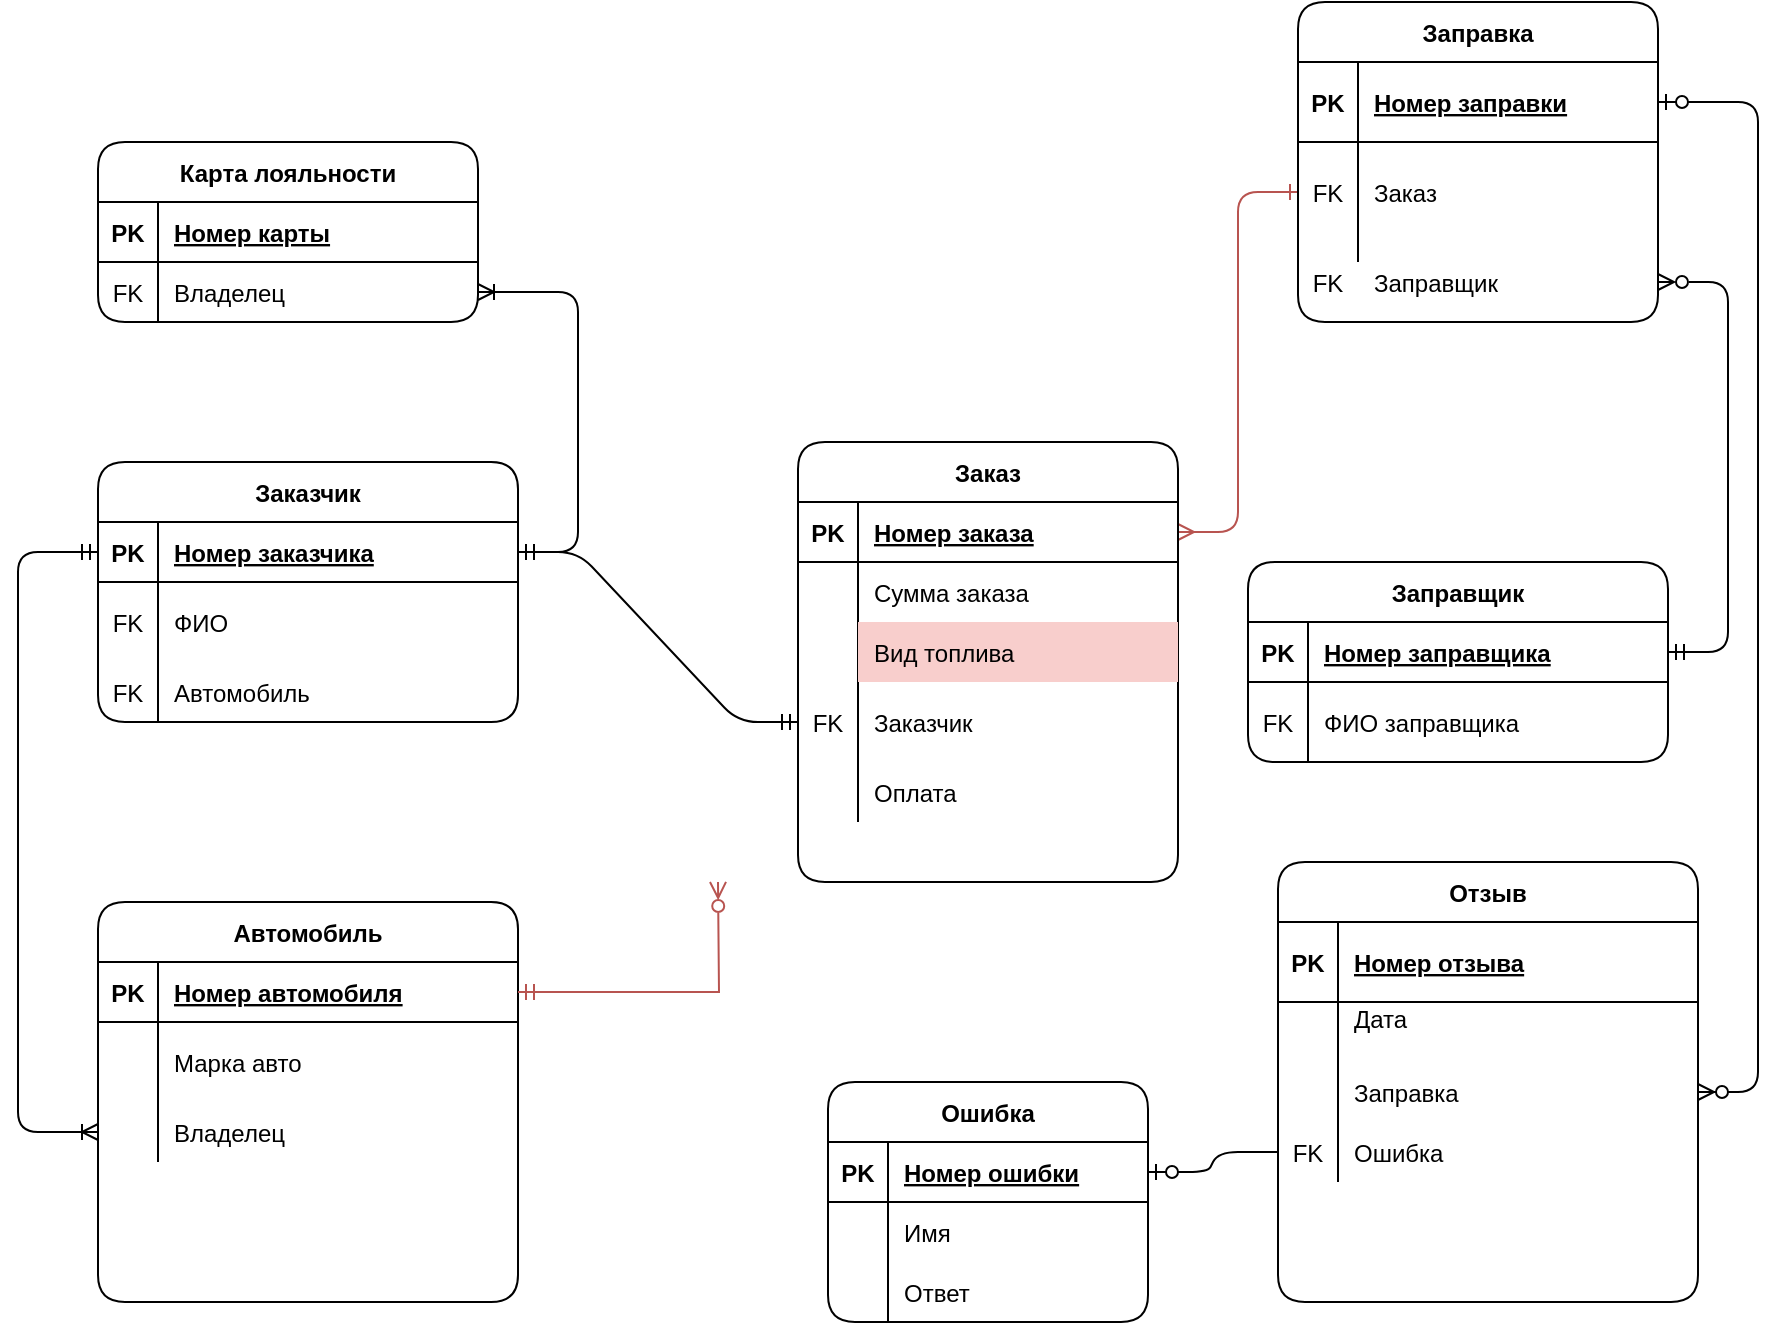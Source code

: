 <mxfile version="15.6.1" type="github">
  <diagram id="R2lEEEUBdFMjLlhIrx00" name="Page-1">
    <mxGraphModel dx="2035" dy="616" grid="1" gridSize="10" guides="1" tooltips="1" connect="1" arrows="1" fold="1" page="1" pageScale="1" pageWidth="850" pageHeight="1100" math="0" shadow="0" extFonts="Permanent Marker^https://fonts.googleapis.com/css?family=Permanent+Marker">
      <root>
        <mxCell id="0" />
        <mxCell id="1" parent="0" />
        <mxCell id="C-vyLk0tnHw3VtMMgP7b-1" value="" style="edgeStyle=entityRelationEdgeStyle;endArrow=ERone;startArrow=ERmany;endFill=0;startFill=0;fillColor=#f8cecc;strokeColor=#b85450;" parent="1" source="C-vyLk0tnHw3VtMMgP7b-24" target="C-vyLk0tnHw3VtMMgP7b-6" edge="1">
          <mxGeometry width="100" height="100" relative="1" as="geometry">
            <mxPoint x="340" y="720" as="sourcePoint" />
            <mxPoint x="440" y="620" as="targetPoint" />
          </mxGeometry>
        </mxCell>
        <mxCell id="C-vyLk0tnHw3VtMMgP7b-2" value="Заправка" style="shape=table;startSize=30;container=1;collapsible=1;childLayout=tableLayout;fixedRows=1;rowLines=0;fontStyle=1;align=center;resizeLast=1;rounded=1;" parent="1" vertex="1">
          <mxGeometry x="360" y="20" width="180" height="160" as="geometry">
            <mxRectangle x="300" y="120" width="90" height="30" as="alternateBounds" />
          </mxGeometry>
        </mxCell>
        <mxCell id="C-vyLk0tnHw3VtMMgP7b-3" value="" style="shape=partialRectangle;collapsible=0;dropTarget=0;pointerEvents=0;fillColor=none;points=[[0,0.5],[1,0.5]];portConstraint=eastwest;top=0;left=0;right=0;bottom=1;" parent="C-vyLk0tnHw3VtMMgP7b-2" vertex="1">
          <mxGeometry y="30" width="180" height="40" as="geometry" />
        </mxCell>
        <mxCell id="C-vyLk0tnHw3VtMMgP7b-4" value="PK" style="shape=partialRectangle;overflow=hidden;connectable=0;fillColor=none;top=0;left=0;bottom=0;right=0;fontStyle=1;" parent="C-vyLk0tnHw3VtMMgP7b-3" vertex="1">
          <mxGeometry width="30" height="40" as="geometry">
            <mxRectangle width="30" height="30" as="alternateBounds" />
          </mxGeometry>
        </mxCell>
        <mxCell id="C-vyLk0tnHw3VtMMgP7b-5" value="Номер заправки" style="shape=partialRectangle;overflow=hidden;connectable=0;fillColor=none;top=0;left=0;bottom=0;right=0;align=left;spacingLeft=6;fontStyle=5;" parent="C-vyLk0tnHw3VtMMgP7b-3" vertex="1">
          <mxGeometry x="30" width="150" height="40" as="geometry">
            <mxRectangle width="150" height="30" as="alternateBounds" />
          </mxGeometry>
        </mxCell>
        <mxCell id="C-vyLk0tnHw3VtMMgP7b-6" value="" style="shape=partialRectangle;collapsible=0;dropTarget=0;pointerEvents=0;fillColor=none;points=[[0,0.5],[1,0.5]];portConstraint=eastwest;top=0;left=0;right=0;bottom=0;" parent="C-vyLk0tnHw3VtMMgP7b-2" vertex="1">
          <mxGeometry y="70" width="180" height="50" as="geometry" />
        </mxCell>
        <mxCell id="C-vyLk0tnHw3VtMMgP7b-7" value="FK" style="shape=partialRectangle;overflow=hidden;connectable=0;fillColor=none;top=0;left=0;bottom=0;right=0;" parent="C-vyLk0tnHw3VtMMgP7b-6" vertex="1">
          <mxGeometry width="30" height="50" as="geometry">
            <mxRectangle width="30" height="30" as="alternateBounds" />
          </mxGeometry>
        </mxCell>
        <mxCell id="C-vyLk0tnHw3VtMMgP7b-8" value="Заказ" style="shape=partialRectangle;overflow=hidden;connectable=0;fillColor=none;top=0;left=0;bottom=0;right=0;align=left;spacingLeft=6;" parent="C-vyLk0tnHw3VtMMgP7b-6" vertex="1">
          <mxGeometry x="30" width="150" height="50" as="geometry">
            <mxRectangle width="150" height="30" as="alternateBounds" />
          </mxGeometry>
        </mxCell>
        <mxCell id="CII_yBb1ual2_j7JUmYw-45" value="" style="shape=partialRectangle;collapsible=0;dropTarget=0;pointerEvents=0;fillColor=none;top=0;left=0;bottom=0;right=0;points=[[0,0.5],[1,0.5]];portConstraint=eastwest;" parent="C-vyLk0tnHw3VtMMgP7b-2" vertex="1">
          <mxGeometry y="120" width="180" height="40" as="geometry" />
        </mxCell>
        <mxCell id="CII_yBb1ual2_j7JUmYw-46" value="FK" style="shape=partialRectangle;connectable=0;fillColor=none;top=0;left=0;bottom=0;right=0;editable=1;overflow=hidden;" parent="CII_yBb1ual2_j7JUmYw-45" vertex="1">
          <mxGeometry width="30" height="40" as="geometry" />
        </mxCell>
        <mxCell id="CII_yBb1ual2_j7JUmYw-47" value="Заправщик" style="shape=partialRectangle;connectable=0;fillColor=none;top=0;left=0;bottom=0;right=0;align=left;spacingLeft=6;overflow=hidden;" parent="CII_yBb1ual2_j7JUmYw-45" vertex="1">
          <mxGeometry x="30" width="150" height="40" as="geometry" />
        </mxCell>
        <mxCell id="C-vyLk0tnHw3VtMMgP7b-13" value="Ошибка" style="shape=table;startSize=30;container=1;collapsible=1;childLayout=tableLayout;fixedRows=1;rowLines=0;fontStyle=1;align=center;resizeLast=1;rounded=1;" parent="1" vertex="1">
          <mxGeometry x="125" y="560" width="160" height="120" as="geometry">
            <mxRectangle x="580" y="40" width="80" height="30" as="alternateBounds" />
          </mxGeometry>
        </mxCell>
        <mxCell id="C-vyLk0tnHw3VtMMgP7b-14" value="" style="shape=partialRectangle;collapsible=0;dropTarget=0;pointerEvents=0;fillColor=none;points=[[0,0.5],[1,0.5]];portConstraint=eastwest;top=0;left=0;right=0;bottom=1;" parent="C-vyLk0tnHw3VtMMgP7b-13" vertex="1">
          <mxGeometry y="30" width="160" height="30" as="geometry" />
        </mxCell>
        <mxCell id="C-vyLk0tnHw3VtMMgP7b-15" value="PK" style="shape=partialRectangle;overflow=hidden;connectable=0;fillColor=none;top=0;left=0;bottom=0;right=0;fontStyle=1;" parent="C-vyLk0tnHw3VtMMgP7b-14" vertex="1">
          <mxGeometry width="30" height="30" as="geometry">
            <mxRectangle width="30" height="30" as="alternateBounds" />
          </mxGeometry>
        </mxCell>
        <mxCell id="C-vyLk0tnHw3VtMMgP7b-16" value="Номер ошибки" style="shape=partialRectangle;overflow=hidden;connectable=0;fillColor=none;top=0;left=0;bottom=0;right=0;align=left;spacingLeft=6;fontStyle=5;" parent="C-vyLk0tnHw3VtMMgP7b-14" vertex="1">
          <mxGeometry x="30" width="130" height="30" as="geometry">
            <mxRectangle width="130" height="30" as="alternateBounds" />
          </mxGeometry>
        </mxCell>
        <mxCell id="ODH3UXJj45eJkhHEA2XI-54" value="" style="shape=partialRectangle;collapsible=0;dropTarget=0;pointerEvents=0;fillColor=none;top=0;left=0;bottom=0;right=0;points=[[0,0.5],[1,0.5]];portConstraint=eastwest;" parent="C-vyLk0tnHw3VtMMgP7b-13" vertex="1">
          <mxGeometry y="60" width="160" height="30" as="geometry" />
        </mxCell>
        <mxCell id="ODH3UXJj45eJkhHEA2XI-55" value="" style="shape=partialRectangle;connectable=0;fillColor=none;top=0;left=0;bottom=0;right=0;editable=1;overflow=hidden;" parent="ODH3UXJj45eJkhHEA2XI-54" vertex="1">
          <mxGeometry width="30" height="30" as="geometry">
            <mxRectangle width="30" height="30" as="alternateBounds" />
          </mxGeometry>
        </mxCell>
        <mxCell id="ODH3UXJj45eJkhHEA2XI-56" value="Имя" style="shape=partialRectangle;connectable=0;fillColor=none;top=0;left=0;bottom=0;right=0;align=left;spacingLeft=6;overflow=hidden;" parent="ODH3UXJj45eJkhHEA2XI-54" vertex="1">
          <mxGeometry x="30" width="130" height="30" as="geometry">
            <mxRectangle width="130" height="30" as="alternateBounds" />
          </mxGeometry>
        </mxCell>
        <mxCell id="ODH3UXJj45eJkhHEA2XI-50" value="" style="shape=partialRectangle;collapsible=0;dropTarget=0;pointerEvents=0;fillColor=none;top=0;left=0;bottom=0;right=0;points=[[0,0.5],[1,0.5]];portConstraint=eastwest;" parent="C-vyLk0tnHw3VtMMgP7b-13" vertex="1">
          <mxGeometry y="90" width="160" height="30" as="geometry" />
        </mxCell>
        <mxCell id="ODH3UXJj45eJkhHEA2XI-51" value="" style="shape=partialRectangle;connectable=0;fillColor=none;top=0;left=0;bottom=0;right=0;editable=1;overflow=hidden;" parent="ODH3UXJj45eJkhHEA2XI-50" vertex="1">
          <mxGeometry width="30" height="30" as="geometry">
            <mxRectangle width="30" height="30" as="alternateBounds" />
          </mxGeometry>
        </mxCell>
        <mxCell id="ODH3UXJj45eJkhHEA2XI-52" value="Ответ" style="shape=partialRectangle;connectable=0;fillColor=none;top=0;left=0;bottom=0;right=0;align=left;spacingLeft=6;overflow=hidden;" parent="ODH3UXJj45eJkhHEA2XI-50" vertex="1">
          <mxGeometry x="30" width="130" height="30" as="geometry">
            <mxRectangle width="130" height="30" as="alternateBounds" />
          </mxGeometry>
        </mxCell>
        <mxCell id="C-vyLk0tnHw3VtMMgP7b-23" value="Заказ" style="shape=table;startSize=30;container=1;collapsible=1;childLayout=tableLayout;fixedRows=1;rowLines=0;fontStyle=1;align=center;resizeLast=1;rounded=1;" parent="1" vertex="1">
          <mxGeometry x="110" y="240" width="190" height="220" as="geometry" />
        </mxCell>
        <mxCell id="C-vyLk0tnHw3VtMMgP7b-24" value="" style="shape=partialRectangle;collapsible=0;dropTarget=0;pointerEvents=0;fillColor=none;points=[[0,0.5],[1,0.5]];portConstraint=eastwest;top=0;left=0;right=0;bottom=1;" parent="C-vyLk0tnHw3VtMMgP7b-23" vertex="1">
          <mxGeometry y="30" width="190" height="30" as="geometry" />
        </mxCell>
        <mxCell id="C-vyLk0tnHw3VtMMgP7b-25" value="PK" style="shape=partialRectangle;overflow=hidden;connectable=0;fillColor=none;top=0;left=0;bottom=0;right=0;fontStyle=1;" parent="C-vyLk0tnHw3VtMMgP7b-24" vertex="1">
          <mxGeometry width="30" height="30" as="geometry">
            <mxRectangle width="30" height="30" as="alternateBounds" />
          </mxGeometry>
        </mxCell>
        <mxCell id="C-vyLk0tnHw3VtMMgP7b-26" value="Номер заказа" style="shape=partialRectangle;overflow=hidden;connectable=0;fillColor=none;top=0;left=0;bottom=0;right=0;align=left;spacingLeft=6;fontStyle=5;" parent="C-vyLk0tnHw3VtMMgP7b-24" vertex="1">
          <mxGeometry x="30" width="160" height="30" as="geometry">
            <mxRectangle width="160" height="30" as="alternateBounds" />
          </mxGeometry>
        </mxCell>
        <mxCell id="ODH3UXJj45eJkhHEA2XI-2" value="" style="shape=partialRectangle;collapsible=0;dropTarget=0;pointerEvents=0;fillColor=none;top=0;left=0;bottom=0;right=0;points=[[0,0.5],[1,0.5]];portConstraint=eastwest;" parent="C-vyLk0tnHw3VtMMgP7b-23" vertex="1">
          <mxGeometry y="60" width="190" height="30" as="geometry" />
        </mxCell>
        <mxCell id="ODH3UXJj45eJkhHEA2XI-3" value="" style="shape=partialRectangle;connectable=0;fillColor=none;top=0;left=0;bottom=0;right=0;editable=1;overflow=hidden;" parent="ODH3UXJj45eJkhHEA2XI-2" vertex="1">
          <mxGeometry width="30" height="30" as="geometry">
            <mxRectangle width="30" height="30" as="alternateBounds" />
          </mxGeometry>
        </mxCell>
        <mxCell id="ODH3UXJj45eJkhHEA2XI-4" value="Сумма заказа" style="shape=partialRectangle;connectable=0;fillColor=none;top=0;left=0;bottom=0;right=0;align=left;spacingLeft=6;overflow=hidden;" parent="ODH3UXJj45eJkhHEA2XI-2" vertex="1">
          <mxGeometry x="30" width="160" height="30" as="geometry">
            <mxRectangle width="160" height="30" as="alternateBounds" />
          </mxGeometry>
        </mxCell>
        <mxCell id="ODH3UXJj45eJkhHEA2XI-18" value="" style="shape=partialRectangle;collapsible=0;dropTarget=0;pointerEvents=0;fillColor=none;top=0;left=0;bottom=0;right=0;points=[[0,0.5],[1,0.5]];portConstraint=eastwest;" parent="C-vyLk0tnHw3VtMMgP7b-23" vertex="1">
          <mxGeometry y="90" width="190" height="30" as="geometry" />
        </mxCell>
        <mxCell id="ODH3UXJj45eJkhHEA2XI-19" value="" style="shape=partialRectangle;connectable=0;fillColor=none;top=0;left=0;bottom=0;right=0;editable=1;overflow=hidden;" parent="ODH3UXJj45eJkhHEA2XI-18" vertex="1">
          <mxGeometry width="30" height="30" as="geometry">
            <mxRectangle width="30" height="30" as="alternateBounds" />
          </mxGeometry>
        </mxCell>
        <mxCell id="ODH3UXJj45eJkhHEA2XI-20" value="Вид топлива" style="shape=partialRectangle;connectable=0;fillColor=#f8cecc;top=0;left=0;bottom=0;right=0;align=left;spacingLeft=6;overflow=hidden;strokeColor=#b85450;" parent="ODH3UXJj45eJkhHEA2XI-18" vertex="1">
          <mxGeometry x="30" width="160" height="30" as="geometry">
            <mxRectangle width="160" height="30" as="alternateBounds" />
          </mxGeometry>
        </mxCell>
        <mxCell id="ODH3UXJj45eJkhHEA2XI-6" value="" style="shape=partialRectangle;collapsible=0;dropTarget=0;pointerEvents=0;fillColor=none;top=0;left=0;bottom=0;right=0;points=[[0,0.5],[1,0.5]];portConstraint=eastwest;" parent="C-vyLk0tnHw3VtMMgP7b-23" vertex="1">
          <mxGeometry y="120" width="190" height="40" as="geometry" />
        </mxCell>
        <mxCell id="ODH3UXJj45eJkhHEA2XI-7" value="FK" style="shape=partialRectangle;connectable=0;fillColor=none;top=0;left=0;bottom=0;right=0;editable=1;overflow=hidden;" parent="ODH3UXJj45eJkhHEA2XI-6" vertex="1">
          <mxGeometry width="30" height="40" as="geometry">
            <mxRectangle width="30" height="40" as="alternateBounds" />
          </mxGeometry>
        </mxCell>
        <mxCell id="ODH3UXJj45eJkhHEA2XI-8" value="Заказчик" style="shape=partialRectangle;connectable=0;fillColor=none;top=0;left=0;bottom=0;right=0;align=left;spacingLeft=6;overflow=hidden;" parent="ODH3UXJj45eJkhHEA2XI-6" vertex="1">
          <mxGeometry x="30" width="160" height="40" as="geometry">
            <mxRectangle width="160" height="40" as="alternateBounds" />
          </mxGeometry>
        </mxCell>
        <mxCell id="ODH3UXJj45eJkhHEA2XI-34" value="" style="shape=partialRectangle;collapsible=0;dropTarget=0;pointerEvents=0;fillColor=none;top=0;left=0;bottom=0;right=0;points=[[0,0.5],[1,0.5]];portConstraint=eastwest;" parent="C-vyLk0tnHw3VtMMgP7b-23" vertex="1">
          <mxGeometry y="160" width="190" height="30" as="geometry" />
        </mxCell>
        <mxCell id="ODH3UXJj45eJkhHEA2XI-35" value="" style="shape=partialRectangle;connectable=0;fillColor=none;top=0;left=0;bottom=0;right=0;editable=1;overflow=hidden;" parent="ODH3UXJj45eJkhHEA2XI-34" vertex="1">
          <mxGeometry width="30" height="30" as="geometry">
            <mxRectangle width="30" height="30" as="alternateBounds" />
          </mxGeometry>
        </mxCell>
        <mxCell id="ODH3UXJj45eJkhHEA2XI-36" value="Оплата" style="shape=partialRectangle;connectable=0;fillColor=none;top=0;left=0;bottom=0;right=0;align=left;spacingLeft=6;overflow=hidden;" parent="ODH3UXJj45eJkhHEA2XI-34" vertex="1">
          <mxGeometry x="30" width="160" height="30" as="geometry">
            <mxRectangle width="160" height="30" as="alternateBounds" />
          </mxGeometry>
        </mxCell>
        <mxCell id="oWSy5l8P3rpFswhTeoix-1" value="Отзыв" style="shape=table;startSize=30;container=1;collapsible=1;childLayout=tableLayout;fixedRows=1;rowLines=0;fontStyle=1;align=center;resizeLast=1;rounded=1;" parent="1" vertex="1">
          <mxGeometry x="350" y="450" width="210" height="220" as="geometry" />
        </mxCell>
        <mxCell id="oWSy5l8P3rpFswhTeoix-2" value="" style="shape=partialRectangle;collapsible=0;dropTarget=0;pointerEvents=0;fillColor=none;points=[[0,0.5],[1,0.5]];portConstraint=eastwest;top=0;left=0;right=0;bottom=1;" parent="oWSy5l8P3rpFswhTeoix-1" vertex="1">
          <mxGeometry y="30" width="210" height="40" as="geometry" />
        </mxCell>
        <mxCell id="oWSy5l8P3rpFswhTeoix-3" value="PK" style="shape=partialRectangle;overflow=hidden;connectable=0;fillColor=none;top=0;left=0;bottom=0;right=0;fontStyle=1;" parent="oWSy5l8P3rpFswhTeoix-2" vertex="1">
          <mxGeometry width="30" height="40" as="geometry" />
        </mxCell>
        <mxCell id="oWSy5l8P3rpFswhTeoix-4" value="Номер отзыва" style="shape=partialRectangle;overflow=hidden;connectable=0;fillColor=none;top=0;left=0;bottom=0;right=0;align=left;spacingLeft=6;fontStyle=5;" parent="oWSy5l8P3rpFswhTeoix-2" vertex="1">
          <mxGeometry x="30" width="180" height="40" as="geometry" />
        </mxCell>
        <mxCell id="oWSy5l8P3rpFswhTeoix-5" value="" style="shape=partialRectangle;collapsible=0;dropTarget=0;pointerEvents=0;fillColor=none;points=[[0,0.5],[1,0.5]];portConstraint=eastwest;top=0;left=0;right=0;bottom=0;" parent="oWSy5l8P3rpFswhTeoix-1" vertex="1">
          <mxGeometry y="70" width="210" height="30" as="geometry" />
        </mxCell>
        <mxCell id="oWSy5l8P3rpFswhTeoix-6" value="" style="shape=partialRectangle;overflow=hidden;connectable=0;fillColor=none;top=0;left=0;bottom=0;right=0;" parent="oWSy5l8P3rpFswhTeoix-5" vertex="1">
          <mxGeometry width="30" height="30" as="geometry" />
        </mxCell>
        <mxCell id="oWSy5l8P3rpFswhTeoix-7" value="Дата &#xa;&#xa;" style="shape=partialRectangle;overflow=hidden;connectable=0;fillColor=none;top=0;left=0;bottom=0;right=0;align=left;spacingLeft=6;" parent="oWSy5l8P3rpFswhTeoix-5" vertex="1">
          <mxGeometry x="30" width="180" height="30" as="geometry" />
        </mxCell>
        <mxCell id="CII_yBb1ual2_j7JUmYw-36" value="" style="shape=partialRectangle;collapsible=0;dropTarget=0;pointerEvents=0;fillColor=none;top=0;left=0;bottom=0;right=0;points=[[0,0.5],[1,0.5]];portConstraint=eastwest;" parent="oWSy5l8P3rpFswhTeoix-1" vertex="1">
          <mxGeometry y="100" width="210" height="30" as="geometry" />
        </mxCell>
        <mxCell id="CII_yBb1ual2_j7JUmYw-37" value="" style="shape=partialRectangle;connectable=0;fillColor=none;top=0;left=0;bottom=0;right=0;editable=1;overflow=hidden;" parent="CII_yBb1ual2_j7JUmYw-36" vertex="1">
          <mxGeometry width="30" height="30" as="geometry" />
        </mxCell>
        <mxCell id="CII_yBb1ual2_j7JUmYw-38" value="Заправка" style="shape=partialRectangle;connectable=0;fillColor=none;top=0;left=0;bottom=0;right=0;align=left;spacingLeft=6;overflow=hidden;" parent="CII_yBb1ual2_j7JUmYw-36" vertex="1">
          <mxGeometry x="30" width="180" height="30" as="geometry" />
        </mxCell>
        <mxCell id="CII_yBb1ual2_j7JUmYw-40" value="" style="shape=partialRectangle;collapsible=0;dropTarget=0;pointerEvents=0;fillColor=none;top=0;left=0;bottom=0;right=0;points=[[0,0.5],[1,0.5]];portConstraint=eastwest;" parent="oWSy5l8P3rpFswhTeoix-1" vertex="1">
          <mxGeometry y="130" width="210" height="30" as="geometry" />
        </mxCell>
        <mxCell id="CII_yBb1ual2_j7JUmYw-41" value="FK" style="shape=partialRectangle;connectable=0;fillColor=none;top=0;left=0;bottom=0;right=0;editable=1;overflow=hidden;" parent="CII_yBb1ual2_j7JUmYw-40" vertex="1">
          <mxGeometry width="30" height="30" as="geometry" />
        </mxCell>
        <mxCell id="CII_yBb1ual2_j7JUmYw-42" value="Ошибка" style="shape=partialRectangle;connectable=0;fillColor=none;top=0;left=0;bottom=0;right=0;align=left;spacingLeft=6;overflow=hidden;" parent="CII_yBb1ual2_j7JUmYw-40" vertex="1">
          <mxGeometry x="30" width="180" height="30" as="geometry" />
        </mxCell>
        <mxCell id="VrgXkqRL2lkpF9AYlvJb-4" value="Карта лояльности" style="shape=table;startSize=30;container=1;collapsible=1;childLayout=tableLayout;fixedRows=1;rowLines=0;fontStyle=1;align=center;resizeLast=1;rounded=1;" parent="1" vertex="1">
          <mxGeometry x="-240" y="90" width="190" height="90" as="geometry" />
        </mxCell>
        <mxCell id="VrgXkqRL2lkpF9AYlvJb-5" value="" style="shape=partialRectangle;collapsible=0;dropTarget=0;pointerEvents=0;fillColor=none;points=[[0,0.5],[1,0.5]];portConstraint=eastwest;top=0;left=0;right=0;bottom=1;" parent="VrgXkqRL2lkpF9AYlvJb-4" vertex="1">
          <mxGeometry y="30" width="190" height="30" as="geometry" />
        </mxCell>
        <mxCell id="VrgXkqRL2lkpF9AYlvJb-6" value="PK" style="shape=partialRectangle;overflow=hidden;connectable=0;fillColor=none;top=0;left=0;bottom=0;right=0;fontStyle=1;" parent="VrgXkqRL2lkpF9AYlvJb-5" vertex="1">
          <mxGeometry width="30" height="30" as="geometry">
            <mxRectangle width="30" height="30" as="alternateBounds" />
          </mxGeometry>
        </mxCell>
        <mxCell id="VrgXkqRL2lkpF9AYlvJb-7" value="Номер карты" style="shape=partialRectangle;overflow=hidden;connectable=0;fillColor=none;top=0;left=0;bottom=0;right=0;align=left;spacingLeft=6;fontStyle=5;" parent="VrgXkqRL2lkpF9AYlvJb-5" vertex="1">
          <mxGeometry x="30" width="160" height="30" as="geometry">
            <mxRectangle width="160" height="30" as="alternateBounds" />
          </mxGeometry>
        </mxCell>
        <mxCell id="VrgXkqRL2lkpF9AYlvJb-11" value="" style="shape=partialRectangle;collapsible=0;dropTarget=0;pointerEvents=0;fillColor=none;top=0;left=0;bottom=0;right=0;points=[[0,0.5],[1,0.5]];portConstraint=eastwest;" parent="VrgXkqRL2lkpF9AYlvJb-4" vertex="1">
          <mxGeometry y="60" width="190" height="30" as="geometry" />
        </mxCell>
        <mxCell id="VrgXkqRL2lkpF9AYlvJb-12" value="FK" style="shape=partialRectangle;connectable=0;fillColor=none;top=0;left=0;bottom=0;right=0;editable=1;overflow=hidden;" parent="VrgXkqRL2lkpF9AYlvJb-11" vertex="1">
          <mxGeometry width="30" height="30" as="geometry">
            <mxRectangle width="30" height="30" as="alternateBounds" />
          </mxGeometry>
        </mxCell>
        <mxCell id="VrgXkqRL2lkpF9AYlvJb-13" value="Владелец" style="shape=partialRectangle;connectable=0;fillColor=none;top=0;left=0;bottom=0;right=0;align=left;spacingLeft=6;overflow=hidden;" parent="VrgXkqRL2lkpF9AYlvJb-11" vertex="1">
          <mxGeometry x="30" width="160" height="30" as="geometry">
            <mxRectangle width="160" height="30" as="alternateBounds" />
          </mxGeometry>
        </mxCell>
        <mxCell id="CII_yBb1ual2_j7JUmYw-1" value="Заказчик" style="shape=table;startSize=30;container=1;collapsible=1;childLayout=tableLayout;fixedRows=1;rowLines=0;fontStyle=1;align=center;resizeLast=1;rounded=1;" parent="1" vertex="1">
          <mxGeometry x="-240" y="250" width="210" height="130" as="geometry" />
        </mxCell>
        <mxCell id="CII_yBb1ual2_j7JUmYw-2" value="" style="shape=partialRectangle;collapsible=0;dropTarget=0;pointerEvents=0;fillColor=none;points=[[0,0.5],[1,0.5]];portConstraint=eastwest;top=0;left=0;right=0;bottom=1;" parent="CII_yBb1ual2_j7JUmYw-1" vertex="1">
          <mxGeometry y="30" width="210" height="30" as="geometry" />
        </mxCell>
        <mxCell id="CII_yBb1ual2_j7JUmYw-3" value="PK" style="shape=partialRectangle;overflow=hidden;connectable=0;fillColor=none;top=0;left=0;bottom=0;right=0;fontStyle=1;" parent="CII_yBb1ual2_j7JUmYw-2" vertex="1">
          <mxGeometry width="30" height="30" as="geometry" />
        </mxCell>
        <mxCell id="CII_yBb1ual2_j7JUmYw-4" value="Номер заказчика" style="shape=partialRectangle;overflow=hidden;connectable=0;fillColor=none;top=0;left=0;bottom=0;right=0;align=left;spacingLeft=6;fontStyle=5;" parent="CII_yBb1ual2_j7JUmYw-2" vertex="1">
          <mxGeometry x="30" width="180" height="30" as="geometry" />
        </mxCell>
        <mxCell id="CII_yBb1ual2_j7JUmYw-5" value="" style="shape=partialRectangle;collapsible=0;dropTarget=0;pointerEvents=0;fillColor=none;points=[[0,0.5],[1,0.5]];portConstraint=eastwest;top=0;left=0;right=0;bottom=0;" parent="CII_yBb1ual2_j7JUmYw-1" vertex="1">
          <mxGeometry y="60" width="210" height="40" as="geometry" />
        </mxCell>
        <mxCell id="CII_yBb1ual2_j7JUmYw-6" value="FK" style="shape=partialRectangle;overflow=hidden;connectable=0;fillColor=none;top=0;left=0;bottom=0;right=0;" parent="CII_yBb1ual2_j7JUmYw-5" vertex="1">
          <mxGeometry width="30" height="40" as="geometry" />
        </mxCell>
        <mxCell id="CII_yBb1ual2_j7JUmYw-7" value="ФИО" style="shape=partialRectangle;overflow=hidden;connectable=0;fillColor=none;top=0;left=0;bottom=0;right=0;align=left;spacingLeft=6;" parent="CII_yBb1ual2_j7JUmYw-5" vertex="1">
          <mxGeometry x="30" width="180" height="40" as="geometry" />
        </mxCell>
        <mxCell id="CII_yBb1ual2_j7JUmYw-8" value="" style="shape=partialRectangle;collapsible=0;dropTarget=0;pointerEvents=0;fillColor=none;points=[[0,0.5],[1,0.5]];portConstraint=eastwest;top=0;left=0;right=0;bottom=0;" parent="CII_yBb1ual2_j7JUmYw-1" vertex="1">
          <mxGeometry y="100" width="210" height="30" as="geometry" />
        </mxCell>
        <mxCell id="CII_yBb1ual2_j7JUmYw-9" value="FK" style="shape=partialRectangle;overflow=hidden;connectable=0;fillColor=none;top=0;left=0;bottom=0;right=0;" parent="CII_yBb1ual2_j7JUmYw-8" vertex="1">
          <mxGeometry width="30" height="30" as="geometry" />
        </mxCell>
        <mxCell id="CII_yBb1ual2_j7JUmYw-10" value="Автомобиль" style="shape=partialRectangle;overflow=hidden;connectable=0;fillColor=none;top=0;left=0;bottom=0;right=0;align=left;spacingLeft=6;" parent="CII_yBb1ual2_j7JUmYw-8" vertex="1">
          <mxGeometry x="30" width="180" height="30" as="geometry" />
        </mxCell>
        <mxCell id="CII_yBb1ual2_j7JUmYw-11" value="Автомобиль" style="shape=table;startSize=30;container=1;collapsible=1;childLayout=tableLayout;fixedRows=1;rowLines=0;fontStyle=1;align=center;resizeLast=1;rounded=1;" parent="1" vertex="1">
          <mxGeometry x="-240" y="470" width="210" height="200" as="geometry" />
        </mxCell>
        <mxCell id="CII_yBb1ual2_j7JUmYw-12" value="" style="shape=partialRectangle;collapsible=0;dropTarget=0;pointerEvents=0;fillColor=none;points=[[0,0.5],[1,0.5]];portConstraint=eastwest;top=0;left=0;right=0;bottom=1;" parent="CII_yBb1ual2_j7JUmYw-11" vertex="1">
          <mxGeometry y="30" width="210" height="30" as="geometry" />
        </mxCell>
        <mxCell id="CII_yBb1ual2_j7JUmYw-13" value="PK" style="shape=partialRectangle;overflow=hidden;connectable=0;fillColor=none;top=0;left=0;bottom=0;right=0;fontStyle=1;" parent="CII_yBb1ual2_j7JUmYw-12" vertex="1">
          <mxGeometry width="30" height="30" as="geometry" />
        </mxCell>
        <mxCell id="CII_yBb1ual2_j7JUmYw-14" value="Номер автомобиля" style="shape=partialRectangle;overflow=hidden;connectable=0;fillColor=none;top=0;left=0;bottom=0;right=0;align=left;spacingLeft=6;fontStyle=5;" parent="CII_yBb1ual2_j7JUmYw-12" vertex="1">
          <mxGeometry x="30" width="180" height="30" as="geometry" />
        </mxCell>
        <mxCell id="CII_yBb1ual2_j7JUmYw-15" value="" style="shape=partialRectangle;collapsible=0;dropTarget=0;pointerEvents=0;fillColor=none;points=[[0,0.5],[1,0.5]];portConstraint=eastwest;top=0;left=0;right=0;bottom=0;" parent="CII_yBb1ual2_j7JUmYw-11" vertex="1">
          <mxGeometry y="60" width="210" height="40" as="geometry" />
        </mxCell>
        <mxCell id="CII_yBb1ual2_j7JUmYw-16" value="" style="shape=partialRectangle;overflow=hidden;connectable=0;fillColor=none;top=0;left=0;bottom=0;right=0;" parent="CII_yBb1ual2_j7JUmYw-15" vertex="1">
          <mxGeometry width="30" height="40" as="geometry" />
        </mxCell>
        <mxCell id="CII_yBb1ual2_j7JUmYw-17" value="Марка авто" style="shape=partialRectangle;overflow=hidden;connectable=0;fillColor=none;top=0;left=0;bottom=0;right=0;align=left;spacingLeft=6;" parent="CII_yBb1ual2_j7JUmYw-15" vertex="1">
          <mxGeometry x="30" width="180" height="40" as="geometry" />
        </mxCell>
        <mxCell id="CII_yBb1ual2_j7JUmYw-32" value="" style="shape=partialRectangle;collapsible=0;dropTarget=0;pointerEvents=0;fillColor=none;top=0;left=0;bottom=0;right=0;points=[[0,0.5],[1,0.5]];portConstraint=eastwest;" parent="CII_yBb1ual2_j7JUmYw-11" vertex="1">
          <mxGeometry y="100" width="210" height="30" as="geometry" />
        </mxCell>
        <mxCell id="CII_yBb1ual2_j7JUmYw-33" value="" style="shape=partialRectangle;connectable=0;fillColor=none;top=0;left=0;bottom=0;right=0;editable=1;overflow=hidden;" parent="CII_yBb1ual2_j7JUmYw-32" vertex="1">
          <mxGeometry width="30" height="30" as="geometry" />
        </mxCell>
        <mxCell id="CII_yBb1ual2_j7JUmYw-34" value="Владелец" style="shape=partialRectangle;connectable=0;fillColor=none;top=0;left=0;bottom=0;right=0;align=left;spacingLeft=6;overflow=hidden;" parent="CII_yBb1ual2_j7JUmYw-32" vertex="1">
          <mxGeometry x="30" width="180" height="30" as="geometry" />
        </mxCell>
        <mxCell id="CII_yBb1ual2_j7JUmYw-21" value="Заправщик" style="shape=table;startSize=30;container=1;collapsible=1;childLayout=tableLayout;fixedRows=1;rowLines=0;fontStyle=1;align=center;resizeLast=1;rounded=1;" parent="1" vertex="1">
          <mxGeometry x="335" y="300" width="210" height="100" as="geometry" />
        </mxCell>
        <mxCell id="CII_yBb1ual2_j7JUmYw-22" value="" style="shape=partialRectangle;collapsible=0;dropTarget=0;pointerEvents=0;fillColor=none;points=[[0,0.5],[1,0.5]];portConstraint=eastwest;top=0;left=0;right=0;bottom=1;" parent="CII_yBb1ual2_j7JUmYw-21" vertex="1">
          <mxGeometry y="30" width="210" height="30" as="geometry" />
        </mxCell>
        <mxCell id="CII_yBb1ual2_j7JUmYw-23" value="PK" style="shape=partialRectangle;overflow=hidden;connectable=0;fillColor=none;top=0;left=0;bottom=0;right=0;fontStyle=1;" parent="CII_yBb1ual2_j7JUmYw-22" vertex="1">
          <mxGeometry width="30" height="30" as="geometry" />
        </mxCell>
        <mxCell id="CII_yBb1ual2_j7JUmYw-24" value="Номер заправщика" style="shape=partialRectangle;overflow=hidden;connectable=0;fillColor=none;top=0;left=0;bottom=0;right=0;align=left;spacingLeft=6;fontStyle=5;" parent="CII_yBb1ual2_j7JUmYw-22" vertex="1">
          <mxGeometry x="30" width="180" height="30" as="geometry" />
        </mxCell>
        <mxCell id="CII_yBb1ual2_j7JUmYw-25" value="" style="shape=partialRectangle;collapsible=0;dropTarget=0;pointerEvents=0;fillColor=none;points=[[0,0.5],[1,0.5]];portConstraint=eastwest;top=0;left=0;right=0;bottom=0;" parent="CII_yBb1ual2_j7JUmYw-21" vertex="1">
          <mxGeometry y="60" width="210" height="40" as="geometry" />
        </mxCell>
        <mxCell id="CII_yBb1ual2_j7JUmYw-26" value="FK" style="shape=partialRectangle;overflow=hidden;connectable=0;fillColor=none;top=0;left=0;bottom=0;right=0;" parent="CII_yBb1ual2_j7JUmYw-25" vertex="1">
          <mxGeometry width="30" height="40" as="geometry" />
        </mxCell>
        <mxCell id="CII_yBb1ual2_j7JUmYw-27" value="ФИО заправщика" style="shape=partialRectangle;overflow=hidden;connectable=0;fillColor=none;top=0;left=0;bottom=0;right=0;align=left;spacingLeft=6;" parent="CII_yBb1ual2_j7JUmYw-25" vertex="1">
          <mxGeometry x="30" width="180" height="40" as="geometry" />
        </mxCell>
        <mxCell id="CII_yBb1ual2_j7JUmYw-49" value="" style="edgeStyle=entityRelationEdgeStyle;fontSize=12;html=1;endArrow=ERmandOne;startArrow=ERoneToMany;endFill=0;startFill=0;" parent="1" source="VrgXkqRL2lkpF9AYlvJb-11" target="CII_yBb1ual2_j7JUmYw-2" edge="1">
          <mxGeometry width="100" height="100" relative="1" as="geometry">
            <mxPoint x="210" y="300" as="sourcePoint" />
            <mxPoint x="-420" y="580" as="targetPoint" />
          </mxGeometry>
        </mxCell>
        <mxCell id="CII_yBb1ual2_j7JUmYw-50" value="" style="edgeStyle=entityRelationEdgeStyle;fontSize=12;html=1;endArrow=ERzeroToMany;endFill=1;strokeColor=#000000;startArrow=ERzeroToOne;startFill=1;" parent="1" source="C-vyLk0tnHw3VtMMgP7b-3" target="CII_yBb1ual2_j7JUmYw-36" edge="1">
          <mxGeometry width="100" height="100" relative="1" as="geometry">
            <mxPoint x="120" y="410" as="sourcePoint" />
            <mxPoint x="220" y="310" as="targetPoint" />
          </mxGeometry>
        </mxCell>
        <mxCell id="CII_yBb1ual2_j7JUmYw-51" value="" style="edgeStyle=entityRelationEdgeStyle;fontSize=12;html=1;endArrow=ERzeroToOne;endFill=1;strokeColor=#000000;" parent="1" source="CII_yBb1ual2_j7JUmYw-40" target="C-vyLk0tnHw3VtMMgP7b-14" edge="1">
          <mxGeometry width="100" height="100" relative="1" as="geometry">
            <mxPoint x="120" y="410" as="sourcePoint" />
            <mxPoint x="220" y="310" as="targetPoint" />
          </mxGeometry>
        </mxCell>
        <mxCell id="CII_yBb1ual2_j7JUmYw-52" value="" style="edgeStyle=entityRelationEdgeStyle;fontSize=12;html=1;endArrow=ERzeroToMany;endFill=0;strokeColor=#000000;startArrow=ERmandOne;startFill=0;" parent="1" source="CII_yBb1ual2_j7JUmYw-22" target="CII_yBb1ual2_j7JUmYw-45" edge="1">
          <mxGeometry width="100" height="100" relative="1" as="geometry">
            <mxPoint x="-80" y="260" as="sourcePoint" />
            <mxPoint x="20" y="160" as="targetPoint" />
          </mxGeometry>
        </mxCell>
        <mxCell id="CII_yBb1ual2_j7JUmYw-53" value="" style="edgeStyle=orthogonalEdgeStyle;fontSize=12;html=1;endArrow=ERoneToMany;endFill=0;strokeColor=#000000;startArrow=ERmandOne;startFill=0;exitX=0;exitY=0.5;exitDx=0;exitDy=0;" parent="1" source="CII_yBb1ual2_j7JUmYw-2" target="CII_yBb1ual2_j7JUmYw-32" edge="1">
          <mxGeometry width="100" height="100" relative="1" as="geometry">
            <mxPoint x="-250" y="295" as="sourcePoint" />
            <mxPoint x="-270" y="380" as="targetPoint" />
            <Array as="points">
              <mxPoint x="-280" y="295" />
              <mxPoint x="-280" y="585" />
            </Array>
          </mxGeometry>
        </mxCell>
        <mxCell id="CII_yBb1ual2_j7JUmYw-54" value="" style="edgeStyle=entityRelationEdgeStyle;fontSize=12;html=1;endArrow=ERmandOne;endFill=0;strokeColor=#000000;startArrow=ERmandOne;startFill=0;" parent="1" source="CII_yBb1ual2_j7JUmYw-2" target="ODH3UXJj45eJkhHEA2XI-6" edge="1">
          <mxGeometry width="100" height="100" relative="1" as="geometry">
            <mxPoint x="-190" y="620" as="sourcePoint" />
            <mxPoint x="-90" y="520" as="targetPoint" />
          </mxGeometry>
        </mxCell>
        <mxCell id="CVyz67ZBoaq2TGGWcRxs-1" style="edgeStyle=orthogonalEdgeStyle;rounded=0;orthogonalLoop=1;jettySize=auto;html=1;startArrow=ERmandOne;startFill=0;endArrow=ERzeroToMany;endFill=0;fillColor=#f8cecc;strokeColor=#b85450;" edge="1" parent="1" source="CII_yBb1ual2_j7JUmYw-12">
          <mxGeometry relative="1" as="geometry">
            <mxPoint x="70" y="460" as="targetPoint" />
          </mxGeometry>
        </mxCell>
      </root>
    </mxGraphModel>
  </diagram>
</mxfile>
